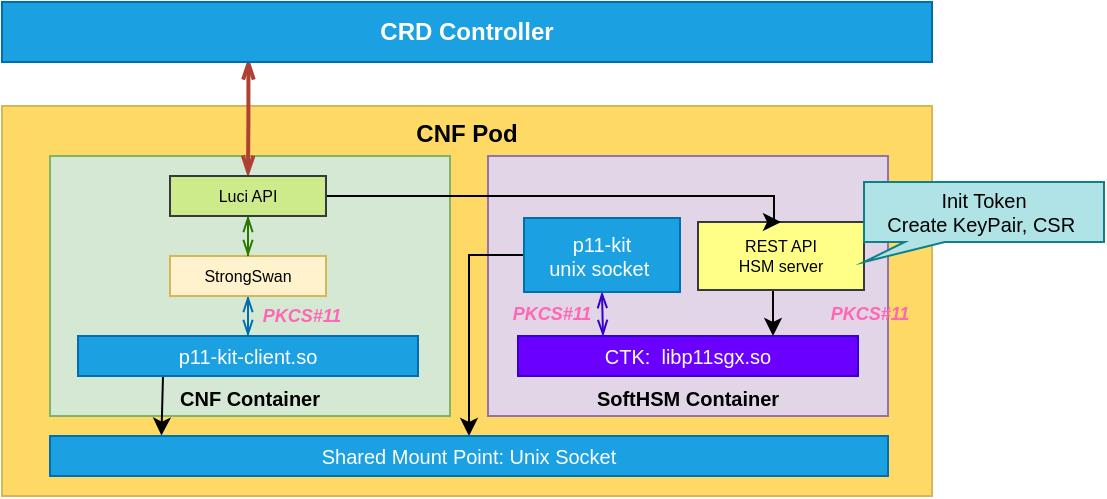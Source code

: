 <mxfile version="19.0.3" type="device" pages="3"><diagram id="DqIiam0Gum_MZepTwyU1" name="ipsec-sgx"><mxGraphModel dx="594" dy="700" grid="0" gridSize="10" guides="1" tooltips="1" connect="1" arrows="1" fold="1" page="1" pageScale="1" pageWidth="850" pageHeight="1100" math="0" shadow="0"><root><mxCell id="0"/><mxCell id="1" parent="0"/><mxCell id="-tp438QGIEM5vhhjX4CQ-2" value="CNF Pod" style="rounded=0;whiteSpace=wrap;html=1;verticalAlign=top;fontStyle=1;fillColor=#FFD966;strokeColor=#d6b656;" parent="1" vertex="1"><mxGeometry x="82" y="575" width="465" height="195" as="geometry"/></mxCell><mxCell id="-tp438QGIEM5vhhjX4CQ-21" value="SoftHSM Container" style="rounded=0;whiteSpace=wrap;html=1;verticalAlign=bottom;fontSize=10;fillColor=#e1d5e7;strokeColor=#9673a6;fontStyle=1" parent="1" vertex="1"><mxGeometry x="325" y="600" width="200" height="130" as="geometry"/></mxCell><mxCell id="-tp438QGIEM5vhhjX4CQ-3" value="CNF Container" style="rounded=0;whiteSpace=wrap;html=1;verticalAlign=bottom;fontSize=10;fillColor=#d5e8d4;strokeColor=#82b366;fontStyle=1" parent="1" vertex="1"><mxGeometry x="106" y="600" width="200" height="130" as="geometry"/></mxCell><mxCell id="-tp438QGIEM5vhhjX4CQ-23" style="edgeStyle=orthogonalEdgeStyle;rounded=0;orthogonalLoop=1;jettySize=auto;html=1;exitX=0.265;exitY=0.952;exitDx=0;exitDy=0;entryX=0.5;entryY=0;entryDx=0;entryDy=0;fontSize=10;startArrow=openThin;startFill=0;endArrow=openThin;endFill=0;fillColor=#fad9d5;strokeColor=#ae4132;fontStyle=1;strokeWidth=2;exitPerimeter=0;" parent="1" source="-tp438QGIEM5vhhjX4CQ-1" target="-tp438QGIEM5vhhjX4CQ-19" edge="1"><mxGeometry relative="1" as="geometry"/></mxCell><mxCell id="-tp438QGIEM5vhhjX4CQ-1" value="CRD Controller" style="rounded=0;whiteSpace=wrap;html=1;fillColor=#1ba1e2;strokeColor=#006EAF;fontStyle=1;fontColor=#ffffff;" parent="1" vertex="1"><mxGeometry x="82" y="523" width="465" height="30" as="geometry"/></mxCell><mxCell id="-tp438QGIEM5vhhjX4CQ-5" value="CTK:&amp;nbsp; libp11sgx.so" style="rounded=0;whiteSpace=wrap;html=1;verticalAlign=middle;fontSize=10;fillColor=#6a00ff;fontColor=#ffffff;strokeColor=#3700CC;" parent="1" vertex="1"><mxGeometry x="340" y="690" width="170" height="20" as="geometry"/></mxCell><mxCell id="-tp438QGIEM5vhhjX4CQ-10" style="edgeStyle=orthogonalEdgeStyle;rounded=0;orthogonalLoop=1;jettySize=auto;html=1;exitX=0.5;exitY=1;exitDx=0;exitDy=0;entryX=0.25;entryY=0;entryDx=0;entryDy=0;fontSize=10;startArrow=openThin;startFill=0;endArrow=openThin;endFill=0;fillColor=#6a00ff;strokeColor=#3700CC;" parent="1" source="-tp438QGIEM5vhhjX4CQ-6" target="-tp438QGIEM5vhhjX4CQ-5" edge="1"><mxGeometry relative="1" as="geometry"/></mxCell><mxCell id="YqhIH56CbmK6fVFK8xag-4" style="edgeStyle=orthogonalEdgeStyle;rounded=0;orthogonalLoop=1;jettySize=auto;html=1;exitX=0;exitY=0.5;exitDx=0;exitDy=0;" parent="1" source="-tp438QGIEM5vhhjX4CQ-6" target="YqhIH56CbmK6fVFK8xag-2" edge="1"><mxGeometry relative="1" as="geometry"/></mxCell><mxCell id="-tp438QGIEM5vhhjX4CQ-6" value="p11-kit &lt;br&gt;unix socket&amp;nbsp;" style="rounded=0;whiteSpace=wrap;html=1;verticalAlign=middle;fontSize=10;fillColor=#1ba1e2;fontColor=#ffffff;strokeColor=#006EAF;" parent="1" vertex="1"><mxGeometry x="343" y="631" width="78" height="37" as="geometry"/></mxCell><mxCell id="YqhIH56CbmK6fVFK8xag-6" style="edgeStyle=orthogonalEdgeStyle;rounded=0;orthogonalLoop=1;jettySize=auto;html=1;exitX=0.5;exitY=1;exitDx=0;exitDy=0;entryX=0.75;entryY=0;entryDx=0;entryDy=0;fontSize=10;" parent="1" source="-tp438QGIEM5vhhjX4CQ-11" target="-tp438QGIEM5vhhjX4CQ-5" edge="1"><mxGeometry relative="1" as="geometry"/></mxCell><mxCell id="-tp438QGIEM5vhhjX4CQ-11" value="REST API &lt;br style=&quot;font-size: 8px;&quot;&gt;HSM server" style="rounded=0;whiteSpace=wrap;html=1;verticalAlign=middle;fontSize=8;fillColor=#ffff88;strokeColor=#36393d;" parent="1" vertex="1"><mxGeometry x="430" y="633" width="83" height="34" as="geometry"/></mxCell><mxCell id="YqhIH56CbmK6fVFK8xag-5" style="edgeStyle=orthogonalEdgeStyle;rounded=0;orthogonalLoop=1;jettySize=auto;html=1;exitX=0.25;exitY=1;exitDx=0;exitDy=0;entryX=0.133;entryY=-0.01;entryDx=0;entryDy=0;entryPerimeter=0;" parent="1" source="-tp438QGIEM5vhhjX4CQ-15" target="YqhIH56CbmK6fVFK8xag-2" edge="1"><mxGeometry relative="1" as="geometry"/></mxCell><mxCell id="-tp438QGIEM5vhhjX4CQ-15" value="p11-kit-client.so" style="rounded=0;whiteSpace=wrap;html=1;verticalAlign=middle;fontSize=10;fillColor=#1ba1e2;fontColor=#ffffff;strokeColor=#006EAF;" parent="1" vertex="1"><mxGeometry x="120" y="690" width="170" height="20" as="geometry"/></mxCell><mxCell id="-tp438QGIEM5vhhjX4CQ-17" style="edgeStyle=orthogonalEdgeStyle;rounded=0;orthogonalLoop=1;jettySize=auto;html=1;exitX=0.5;exitY=1;exitDx=0;exitDy=0;fontSize=10;startArrow=openThin;startFill=0;endArrow=openThin;endFill=0;fillColor=#1ba1e2;strokeColor=#006EAF;" parent="1" source="-tp438QGIEM5vhhjX4CQ-16" target="-tp438QGIEM5vhhjX4CQ-15" edge="1"><mxGeometry relative="1" as="geometry"/></mxCell><mxCell id="-tp438QGIEM5vhhjX4CQ-16" value="StrongSwan" style="rounded=0;whiteSpace=wrap;html=1;verticalAlign=middle;fontSize=8;fillColor=#fff2cc;strokeColor=#d6b656;" parent="1" vertex="1"><mxGeometry x="166" y="650" width="78" height="20" as="geometry"/></mxCell><mxCell id="-tp438QGIEM5vhhjX4CQ-20" style="edgeStyle=orthogonalEdgeStyle;rounded=0;orthogonalLoop=1;jettySize=auto;html=1;exitX=0.5;exitY=1;exitDx=0;exitDy=0;fontSize=10;startArrow=openThin;startFill=0;endArrow=openThin;endFill=0;fillColor=#60a917;strokeColor=#2D7600;" parent="1" source="-tp438QGIEM5vhhjX4CQ-19" target="-tp438QGIEM5vhhjX4CQ-16" edge="1"><mxGeometry relative="1" as="geometry"/></mxCell><mxCell id="YqhIH56CbmK6fVFK8xag-1" style="edgeStyle=orthogonalEdgeStyle;rounded=0;orthogonalLoop=1;jettySize=auto;html=1;exitX=1;exitY=0.5;exitDx=0;exitDy=0;entryX=0.5;entryY=0;entryDx=0;entryDy=0;" parent="1" source="-tp438QGIEM5vhhjX4CQ-19" target="-tp438QGIEM5vhhjX4CQ-11" edge="1"><mxGeometry relative="1" as="geometry"><Array as="points"><mxPoint x="468" y="620"/></Array></mxGeometry></mxCell><mxCell id="-tp438QGIEM5vhhjX4CQ-19" value="Luci API" style="rounded=0;whiteSpace=wrap;html=1;verticalAlign=middle;fontSize=8;fillColor=#cdeb8b;strokeColor=#36393d;" parent="1" vertex="1"><mxGeometry x="166" y="610" width="78" height="20" as="geometry"/></mxCell><mxCell id="-tp438QGIEM5vhhjX4CQ-26" value="&lt;span style=&quot;text-align: left&quot;&gt;Init Token&lt;/span&gt;&lt;br style=&quot;text-align: left&quot;&gt;&lt;span style=&quot;text-align: left&quot;&gt;Create KeyPair, CSR&amp;nbsp;&lt;/span&gt;" style="shape=callout;whiteSpace=wrap;html=1;perimeter=calloutPerimeter;fontSize=10;position2=0;size=10;position=0.17;fillColor=#b0e3e6;strokeColor=#0e8088;" parent="1" vertex="1"><mxGeometry x="513" y="613" width="120" height="40" as="geometry"/></mxCell><mxCell id="Ua6BVIc1jGcxETw8TW0V-1" value="PKCS#11" style="text;html=1;strokeColor=none;fillColor=none;align=center;verticalAlign=middle;whiteSpace=wrap;rounded=0;fontSize=9;fontStyle=3;fontColor=#FF66B3;" parent="1" vertex="1"><mxGeometry x="209" y="675" width="46" height="10" as="geometry"/></mxCell><mxCell id="Ua6BVIc1jGcxETw8TW0V-2" value="PKCS#11" style="text;html=1;strokeColor=none;fillColor=none;align=center;verticalAlign=middle;whiteSpace=wrap;rounded=0;fontSize=9;fontStyle=3;fontColor=#FF66B3;" parent="1" vertex="1"><mxGeometry x="334" y="674" width="46" height="10" as="geometry"/></mxCell><mxCell id="Ua6BVIc1jGcxETw8TW0V-4" value="PKCS#11" style="text;html=1;strokeColor=none;fillColor=none;align=center;verticalAlign=middle;whiteSpace=wrap;rounded=0;fontSize=9;fontStyle=3;fontColor=#FF66B3;" parent="1" vertex="1"><mxGeometry x="493" y="674" width="46" height="10" as="geometry"/></mxCell><mxCell id="YqhIH56CbmK6fVFK8xag-2" value="Shared Mount Point: Unix Socket" style="rounded=0;whiteSpace=wrap;html=1;fillColor=#1ba1e2;strokeColor=#006EAF;fontStyle=0;fontColor=#ffffff;fontSize=10;" parent="1" vertex="1"><mxGeometry x="106" y="740" width="419" height="20" as="geometry"/></mxCell></root></mxGraphModel></diagram><diagram name="ispec " id="_-6pf4G8ai53Rl1vbcAt"><mxGraphModel dx="594" dy="700" grid="1" gridSize="10" guides="1" tooltips="1" connect="1" arrows="1" fold="1" page="1" pageScale="1" pageWidth="850" pageHeight="1100" math="0" shadow="0"><root><mxCell id="IxHemCJv1pAY8wKgjVro-0"/><mxCell id="IxHemCJv1pAY8wKgjVro-1" parent="IxHemCJv1pAY8wKgjVro-0"/><mxCell id="2KxKtOnh-yKrwFe5BHks-3" value="Edge-1&amp;nbsp; Cluster" style="rounded=1;whiteSpace=wrap;html=1;fontSize=12;fillColor=none;dashed=1;verticalAlign=top;fontStyle=1" vertex="1" parent="IxHemCJv1pAY8wKgjVro-1"><mxGeometry x="41" y="506" width="366" height="223" as="geometry"/></mxCell><mxCell id="IxHemCJv1pAY8wKgjVro-2" value="CNF Pod" style="rounded=0;whiteSpace=wrap;html=1;verticalAlign=top;fontStyle=1;fillColor=#FFD966;strokeColor=#d6b656;fontSize=10;" vertex="1" parent="IxHemCJv1pAY8wKgjVro-1"><mxGeometry x="82" y="584" width="264" height="136" as="geometry"/></mxCell><mxCell id="IxHemCJv1pAY8wKgjVro-4" value="CNF Container" style="rounded=0;whiteSpace=wrap;html=1;verticalAlign=bottom;fontSize=10;fillColor=#d5e8d4;strokeColor=#82b366;fontStyle=1" vertex="1" parent="IxHemCJv1pAY8wKgjVro-1"><mxGeometry x="105" y="609.5" width="210" height="100.5" as="geometry"/></mxCell><mxCell id="2KxKtOnh-yKrwFe5BHks-0" style="edgeStyle=orthogonalEdgeStyle;rounded=0;orthogonalLoop=1;jettySize=auto;html=1;exitX=0.25;exitY=1;exitDx=0;exitDy=0;fontSize=10;strokeWidth=1;" edge="1" parent="IxHemCJv1pAY8wKgjVro-1" source="IxHemCJv1pAY8wKgjVro-6" target="IxHemCJv1pAY8wKgjVro-19"><mxGeometry relative="1" as="geometry"><Array as="points"><mxPoint x="159" y="573"/></Array></mxGeometry></mxCell><mxCell id="IxHemCJv1pAY8wKgjVro-6" value="CRD Controller POD" style="rounded=0;whiteSpace=wrap;html=1;fillColor=#1ba1e2;strokeColor=#006EAF;fontStyle=1;fontColor=#ffffff;fontSize=10;" vertex="1" parent="IxHemCJv1pAY8wKgjVro-1"><mxGeometry x="82" y="543" width="263" height="30" as="geometry"/></mxCell><mxCell id="IxHemCJv1pAY8wKgjVro-14" value="cert/keypari&amp;nbsp; &amp;nbsp;/etc/ipsec.d" style="rounded=0;whiteSpace=wrap;html=1;verticalAlign=middle;fontSize=10;fillColor=#1ba1e2;fontColor=#ffffff;strokeColor=#006EAF;" vertex="1" parent="IxHemCJv1pAY8wKgjVro-1"><mxGeometry x="120" y="665" width="175" height="20" as="geometry"/></mxCell><mxCell id="2KxKtOnh-yKrwFe5BHks-2" style="edgeStyle=orthogonalEdgeStyle;rounded=0;orthogonalLoop=1;jettySize=auto;html=1;exitX=0.5;exitY=1;exitDx=0;exitDy=0;entryX=0.75;entryY=0;entryDx=0;entryDy=0;fontSize=10;strokeWidth=1;" edge="1" parent="IxHemCJv1pAY8wKgjVro-1" source="IxHemCJv1pAY8wKgjVro-16" target="IxHemCJv1pAY8wKgjVro-14"><mxGeometry relative="1" as="geometry"/></mxCell><mxCell id="IxHemCJv1pAY8wKgjVro-16" value="StrongSwan" style="rounded=0;whiteSpace=wrap;html=1;verticalAlign=middle;fontSize=10;fillColor=#ffe6cc;strokeColor=#d79b00;" vertex="1" parent="IxHemCJv1pAY8wKgjVro-1"><mxGeometry x="217" y="628" width="78" height="20" as="geometry"/></mxCell><mxCell id="2KxKtOnh-yKrwFe5BHks-1" style="edgeStyle=orthogonalEdgeStyle;rounded=0;orthogonalLoop=1;jettySize=auto;html=1;exitX=1;exitY=0.5;exitDx=0;exitDy=0;entryX=0;entryY=0.5;entryDx=0;entryDy=0;fontSize=10;strokeWidth=1;" edge="1" parent="IxHemCJv1pAY8wKgjVro-1" source="IxHemCJv1pAY8wKgjVro-19" target="IxHemCJv1pAY8wKgjVro-16"><mxGeometry relative="1" as="geometry"/></mxCell><mxCell id="IxHemCJv1pAY8wKgjVro-19" value="Luci API" style="rounded=0;whiteSpace=wrap;html=1;verticalAlign=middle;fontSize=10;fillColor=#dae8fc;strokeColor=#6c8ebf;" vertex="1" parent="IxHemCJv1pAY8wKgjVro-1"><mxGeometry x="120" y="628" width="78" height="20" as="geometry"/></mxCell><mxCell id="2KxKtOnh-yKrwFe5BHks-4" value="Edge-2&amp;nbsp; Cluster" style="rounded=1;whiteSpace=wrap;html=1;fontSize=12;fillColor=none;dashed=1;verticalAlign=top;fontStyle=1" vertex="1" parent="IxHemCJv1pAY8wKgjVro-1"><mxGeometry x="425" y="506" width="366" height="223" as="geometry"/></mxCell><mxCell id="2KxKtOnh-yKrwFe5BHks-5" value="CNF Pod" style="rounded=0;whiteSpace=wrap;html=1;verticalAlign=top;fontStyle=1;fillColor=#FFD966;strokeColor=#d6b656;fontSize=10;" vertex="1" parent="IxHemCJv1pAY8wKgjVro-1"><mxGeometry x="466" y="584" width="264" height="136" as="geometry"/></mxCell><mxCell id="2KxKtOnh-yKrwFe5BHks-6" value="CNF Container" style="rounded=0;whiteSpace=wrap;html=1;verticalAlign=bottom;fontSize=10;fillColor=#d5e8d4;strokeColor=#82b366;fontStyle=1" vertex="1" parent="IxHemCJv1pAY8wKgjVro-1"><mxGeometry x="489" y="609.5" width="210" height="100.5" as="geometry"/></mxCell><mxCell id="2KxKtOnh-yKrwFe5BHks-7" style="edgeStyle=orthogonalEdgeStyle;rounded=0;orthogonalLoop=1;jettySize=auto;html=1;exitX=0.25;exitY=1;exitDx=0;exitDy=0;fontSize=10;strokeWidth=1;" edge="1" parent="IxHemCJv1pAY8wKgjVro-1" source="2KxKtOnh-yKrwFe5BHks-8" target="2KxKtOnh-yKrwFe5BHks-13"><mxGeometry relative="1" as="geometry"><Array as="points"><mxPoint x="543" y="573"/></Array></mxGeometry></mxCell><mxCell id="2KxKtOnh-yKrwFe5BHks-8" value="CRD Controller POD" style="rounded=0;whiteSpace=wrap;html=1;fillColor=#1ba1e2;strokeColor=#006EAF;fontStyle=1;fontColor=#ffffff;fontSize=10;" vertex="1" parent="IxHemCJv1pAY8wKgjVro-1"><mxGeometry x="466" y="543" width="263" height="30" as="geometry"/></mxCell><mxCell id="2KxKtOnh-yKrwFe5BHks-9" value="cert/keypari&amp;nbsp; &amp;nbsp;/etc/ipsec.d" style="rounded=0;whiteSpace=wrap;html=1;verticalAlign=middle;fontSize=10;fillColor=#1ba1e2;fontColor=#ffffff;strokeColor=#006EAF;" vertex="1" parent="IxHemCJv1pAY8wKgjVro-1"><mxGeometry x="504" y="665" width="175" height="20" as="geometry"/></mxCell><mxCell id="2KxKtOnh-yKrwFe5BHks-10" style="edgeStyle=orthogonalEdgeStyle;rounded=0;orthogonalLoop=1;jettySize=auto;html=1;exitX=0.5;exitY=1;exitDx=0;exitDy=0;entryX=0.75;entryY=0;entryDx=0;entryDy=0;fontSize=10;strokeWidth=1;" edge="1" parent="IxHemCJv1pAY8wKgjVro-1" source="2KxKtOnh-yKrwFe5BHks-11" target="2KxKtOnh-yKrwFe5BHks-9"><mxGeometry relative="1" as="geometry"/></mxCell><mxCell id="2KxKtOnh-yKrwFe5BHks-11" value="StrongSwan" style="rounded=0;whiteSpace=wrap;html=1;verticalAlign=middle;fontSize=10;fillColor=#ffe6cc;strokeColor=#d79b00;" vertex="1" parent="IxHemCJv1pAY8wKgjVro-1"><mxGeometry x="601" y="628" width="78" height="20" as="geometry"/></mxCell><mxCell id="2KxKtOnh-yKrwFe5BHks-12" style="edgeStyle=orthogonalEdgeStyle;rounded=0;orthogonalLoop=1;jettySize=auto;html=1;exitX=1;exitY=0.5;exitDx=0;exitDy=0;entryX=0;entryY=0.5;entryDx=0;entryDy=0;fontSize=10;strokeWidth=1;" edge="1" parent="IxHemCJv1pAY8wKgjVro-1" source="2KxKtOnh-yKrwFe5BHks-13" target="2KxKtOnh-yKrwFe5BHks-11"><mxGeometry relative="1" as="geometry"/></mxCell><mxCell id="2KxKtOnh-yKrwFe5BHks-13" value="Luci API" style="rounded=0;whiteSpace=wrap;html=1;verticalAlign=middle;fontSize=10;fillColor=#dae8fc;strokeColor=#6c8ebf;" vertex="1" parent="IxHemCJv1pAY8wKgjVro-1"><mxGeometry x="504" y="628" width="78" height="20" as="geometry"/></mxCell><mxCell id="2KxKtOnh-yKrwFe5BHks-14" value="" style="aspect=fixed;perimeter=ellipsePerimeter;html=1;align=center;shadow=0;dashed=0;spacingTop=3;image;image=img/lib/active_directory/tunnel.svg;fontSize=12;fillColor=none;" vertex="1" parent="IxHemCJv1pAY8wKgjVro-1"><mxGeometry x="378" y="650" width="75" height="15" as="geometry"/></mxCell><mxCell id="2KxKtOnh-yKrwFe5BHks-16" value="" style="endArrow=none;html=1;rounded=0;fontSize=12;strokeWidth=1;" edge="1" parent="IxHemCJv1pAY8wKgjVro-1"><mxGeometry width="50" height="50" relative="1" as="geometry"><mxPoint x="370" y="750" as="sourcePoint"/><mxPoint x="610" y="750" as="targetPoint"/></mxGeometry></mxCell><mxCell id="2KxKtOnh-yKrwFe5BHks-17" value="" style="endArrow=none;html=1;rounded=0;fontSize=12;strokeWidth=1;" edge="1" parent="IxHemCJv1pAY8wKgjVro-1"><mxGeometry width="50" height="50" relative="1" as="geometry"><mxPoint x="370" y="760" as="sourcePoint"/><mxPoint x="610" y="760" as="targetPoint"/><Array as="points"><mxPoint x="470" y="760"/></Array></mxGeometry></mxCell></root></mxGraphModel></diagram><diagram id="OHb4gQo5gXO_t-VitLCi" name="HSM architecture"><mxGraphModel dx="1040" dy="1225" grid="1" gridSize="10" guides="1" tooltips="1" connect="1" arrows="1" fold="1" page="1" pageScale="1" pageWidth="850" pageHeight="1100" math="0" shadow="0"><root><mxCell id="0"/><mxCell id="1" parent="0"/><mxCell id="0j_y9x1zzyfPP_Fnh816-1" value="SGX-SoftHSM" style="rounded=0;whiteSpace=wrap;html=1;fillColor=#b1ddf0;strokeColor=#10739e;verticalAlign=top;fontStyle=1;" vertex="1" parent="1"><mxGeometry x="160" y="470" width="430" height="170" as="geometry"/></mxCell><mxCell id="0j_y9x1zzyfPP_Fnh816-2" style="edgeStyle=none;rounded=0;orthogonalLoop=1;jettySize=auto;html=1;exitX=0.5;exitY=1;exitDx=0;exitDy=0;entryX=0.5;entryY=0;entryDx=0;entryDy=0;startArrow=none;startFill=0;endArrow=none;endFill=0;" edge="1" parent="1" source="0j_y9x1zzyfPP_Fnh816-3" target="0j_y9x1zzyfPP_Fnh816-1"><mxGeometry relative="1" as="geometry"/></mxCell><mxCell id="0j_y9x1zzyfPP_Fnh816-3" value="Cryptoki (CTK libp11sgx.so)&amp;nbsp; PKCS#11" style="rounded=0;whiteSpace=wrap;html=1;fillColor=#dae8fc;strokeColor=#6c8ebf;verticalAlign=middle;fontStyle=1" vertex="1" parent="1"><mxGeometry x="160" y="430" width="430" height="30" as="geometry"/></mxCell><mxCell id="0j_y9x1zzyfPP_Fnh816-4" value="" style="group" vertex="1" connectable="0" parent="1"><mxGeometry x="172" y="496" width="128" height="134" as="geometry"/></mxCell><mxCell id="0j_y9x1zzyfPP_Fnh816-5" value="Slot 0" style="rounded=0;whiteSpace=wrap;html=1;fillColor=#d5e8d4;strokeColor=#82b366;verticalAlign=middle;fontStyle=1" vertex="1" parent="0j_y9x1zzyfPP_Fnh816-4"><mxGeometry width="128" height="24" as="geometry"/></mxCell><mxCell id="0j_y9x1zzyfPP_Fnh816-6" value="Token&amp;nbsp; &lt;font style=&quot;font-size: 8px&quot;&gt;lable-0&lt;/font&gt;" style="rounded=0;whiteSpace=wrap;html=1;fillColor=#d5e8d4;strokeColor=#82b366;verticalAlign=top;fontStyle=1" vertex="1" parent="0j_y9x1zzyfPP_Fnh816-4"><mxGeometry y="24" width="128" height="110" as="geometry"/></mxCell><mxCell id="0j_y9x1zzyfPP_Fnh816-7" value="KeyaPair-1&lt;br style=&quot;font-size: 9px;&quot;&gt;Cert-1" style="rounded=0;whiteSpace=wrap;html=1;fillColor=#fff2cc;strokeColor=#d6b656;fontSize=9;" vertex="1" parent="0j_y9x1zzyfPP_Fnh816-4"><mxGeometry x="9" y="47" width="110" height="26" as="geometry"/></mxCell><mxCell id="0j_y9x1zzyfPP_Fnh816-8" value="KeyaPair-2&lt;br style=&quot;font-size: 9px&quot;&gt;Cert-2" style="rounded=0;whiteSpace=wrap;html=1;fillColor=#fff2cc;strokeColor=#d6b656;fontSize=9;" vertex="1" parent="0j_y9x1zzyfPP_Fnh816-4"><mxGeometry x="9" y="73" width="110" height="26" as="geometry"/></mxCell><mxCell id="0j_y9x1zzyfPP_Fnh816-9" value="......" style="rounded=0;whiteSpace=wrap;html=1;fillColor=#fff2cc;strokeColor=#d6b656;fontSize=9;" vertex="1" parent="0j_y9x1zzyfPP_Fnh816-4"><mxGeometry x="9" y="99" width="110" height="26" as="geometry"/></mxCell><mxCell id="0j_y9x1zzyfPP_Fnh816-10" value="" style="group" vertex="1" connectable="0" parent="1"><mxGeometry x="310" y="496" width="128" height="134" as="geometry"/></mxCell><mxCell id="0j_y9x1zzyfPP_Fnh816-11" value="Slot 1" style="rounded=0;whiteSpace=wrap;html=1;fillColor=#d5e8d4;strokeColor=#82b366;verticalAlign=middle;fontStyle=1" vertex="1" parent="0j_y9x1zzyfPP_Fnh816-10"><mxGeometry width="128" height="24" as="geometry"/></mxCell><mxCell id="0j_y9x1zzyfPP_Fnh816-12" value="Token&amp;nbsp; &lt;font style=&quot;font-size: 8px&quot;&gt;lable-1&lt;/font&gt;" style="rounded=0;whiteSpace=wrap;html=1;fillColor=#d5e8d4;strokeColor=#82b366;verticalAlign=top;fontStyle=1" vertex="1" parent="0j_y9x1zzyfPP_Fnh816-10"><mxGeometry y="24" width="128" height="110" as="geometry"/></mxCell><mxCell id="0j_y9x1zzyfPP_Fnh816-13" value="KeyaPair-1&lt;br style=&quot;font-size: 9px;&quot;&gt;Cert-1" style="rounded=0;whiteSpace=wrap;html=1;fillColor=#fff2cc;strokeColor=#d6b656;fontSize=9;" vertex="1" parent="0j_y9x1zzyfPP_Fnh816-10"><mxGeometry x="9" y="47" width="110" height="26" as="geometry"/></mxCell><mxCell id="0j_y9x1zzyfPP_Fnh816-14" value="KeyaPair-2&lt;br style=&quot;font-size: 9px&quot;&gt;Cert-2" style="rounded=0;whiteSpace=wrap;html=1;fillColor=#fff2cc;strokeColor=#d6b656;fontSize=9;" vertex="1" parent="0j_y9x1zzyfPP_Fnh816-10"><mxGeometry x="9" y="73" width="110" height="26" as="geometry"/></mxCell><mxCell id="0j_y9x1zzyfPP_Fnh816-15" value="......" style="rounded=0;whiteSpace=wrap;html=1;fillColor=#fff2cc;strokeColor=#d6b656;fontSize=9;" vertex="1" parent="0j_y9x1zzyfPP_Fnh816-10"><mxGeometry x="9" y="99" width="110" height="26" as="geometry"/></mxCell><mxCell id="0j_y9x1zzyfPP_Fnh816-16" value="Slot ..." style="rounded=0;whiteSpace=wrap;html=1;fillColor=#d5e8d4;strokeColor=#82b366;verticalAlign=middle;fontStyle=1" vertex="1" parent="1"><mxGeometry x="450" y="497" width="128" height="24" as="geometry"/></mxCell><mxCell id="0j_y9x1zzyfPP_Fnh816-17" value="Token&amp;nbsp; &lt;font style=&quot;font-size: 8px&quot;&gt;lable-...&lt;/font&gt;" style="rounded=0;whiteSpace=wrap;html=1;fillColor=#d5e8d4;strokeColor=#82b366;verticalAlign=top;fontStyle=1" vertex="1" parent="1"><mxGeometry x="450" y="521" width="128" height="110" as="geometry"/></mxCell><mxCell id="0j_y9x1zzyfPP_Fnh816-18" value="KeyaPair-1&lt;br style=&quot;font-size: 9px;&quot;&gt;Cert-1" style="rounded=0;whiteSpace=wrap;html=1;fillColor=#fff2cc;strokeColor=#d6b656;fontSize=9;" vertex="1" parent="1"><mxGeometry x="459" y="544" width="110" height="26" as="geometry"/></mxCell><mxCell id="0j_y9x1zzyfPP_Fnh816-19" value="KeyaPair-2&lt;br style=&quot;font-size: 9px&quot;&gt;Cert-2" style="rounded=0;whiteSpace=wrap;html=1;fillColor=#fff2cc;strokeColor=#d6b656;fontSize=9;" vertex="1" parent="1"><mxGeometry x="459" y="570" width="110" height="26" as="geometry"/></mxCell><mxCell id="0j_y9x1zzyfPP_Fnh816-20" value="......" style="rounded=0;whiteSpace=wrap;html=1;fillColor=#fff2cc;strokeColor=#d6b656;fontSize=9;" vertex="1" parent="1"><mxGeometry x="459" y="596" width="110" height="26" as="geometry"/></mxCell></root></mxGraphModel></diagram></mxfile>
